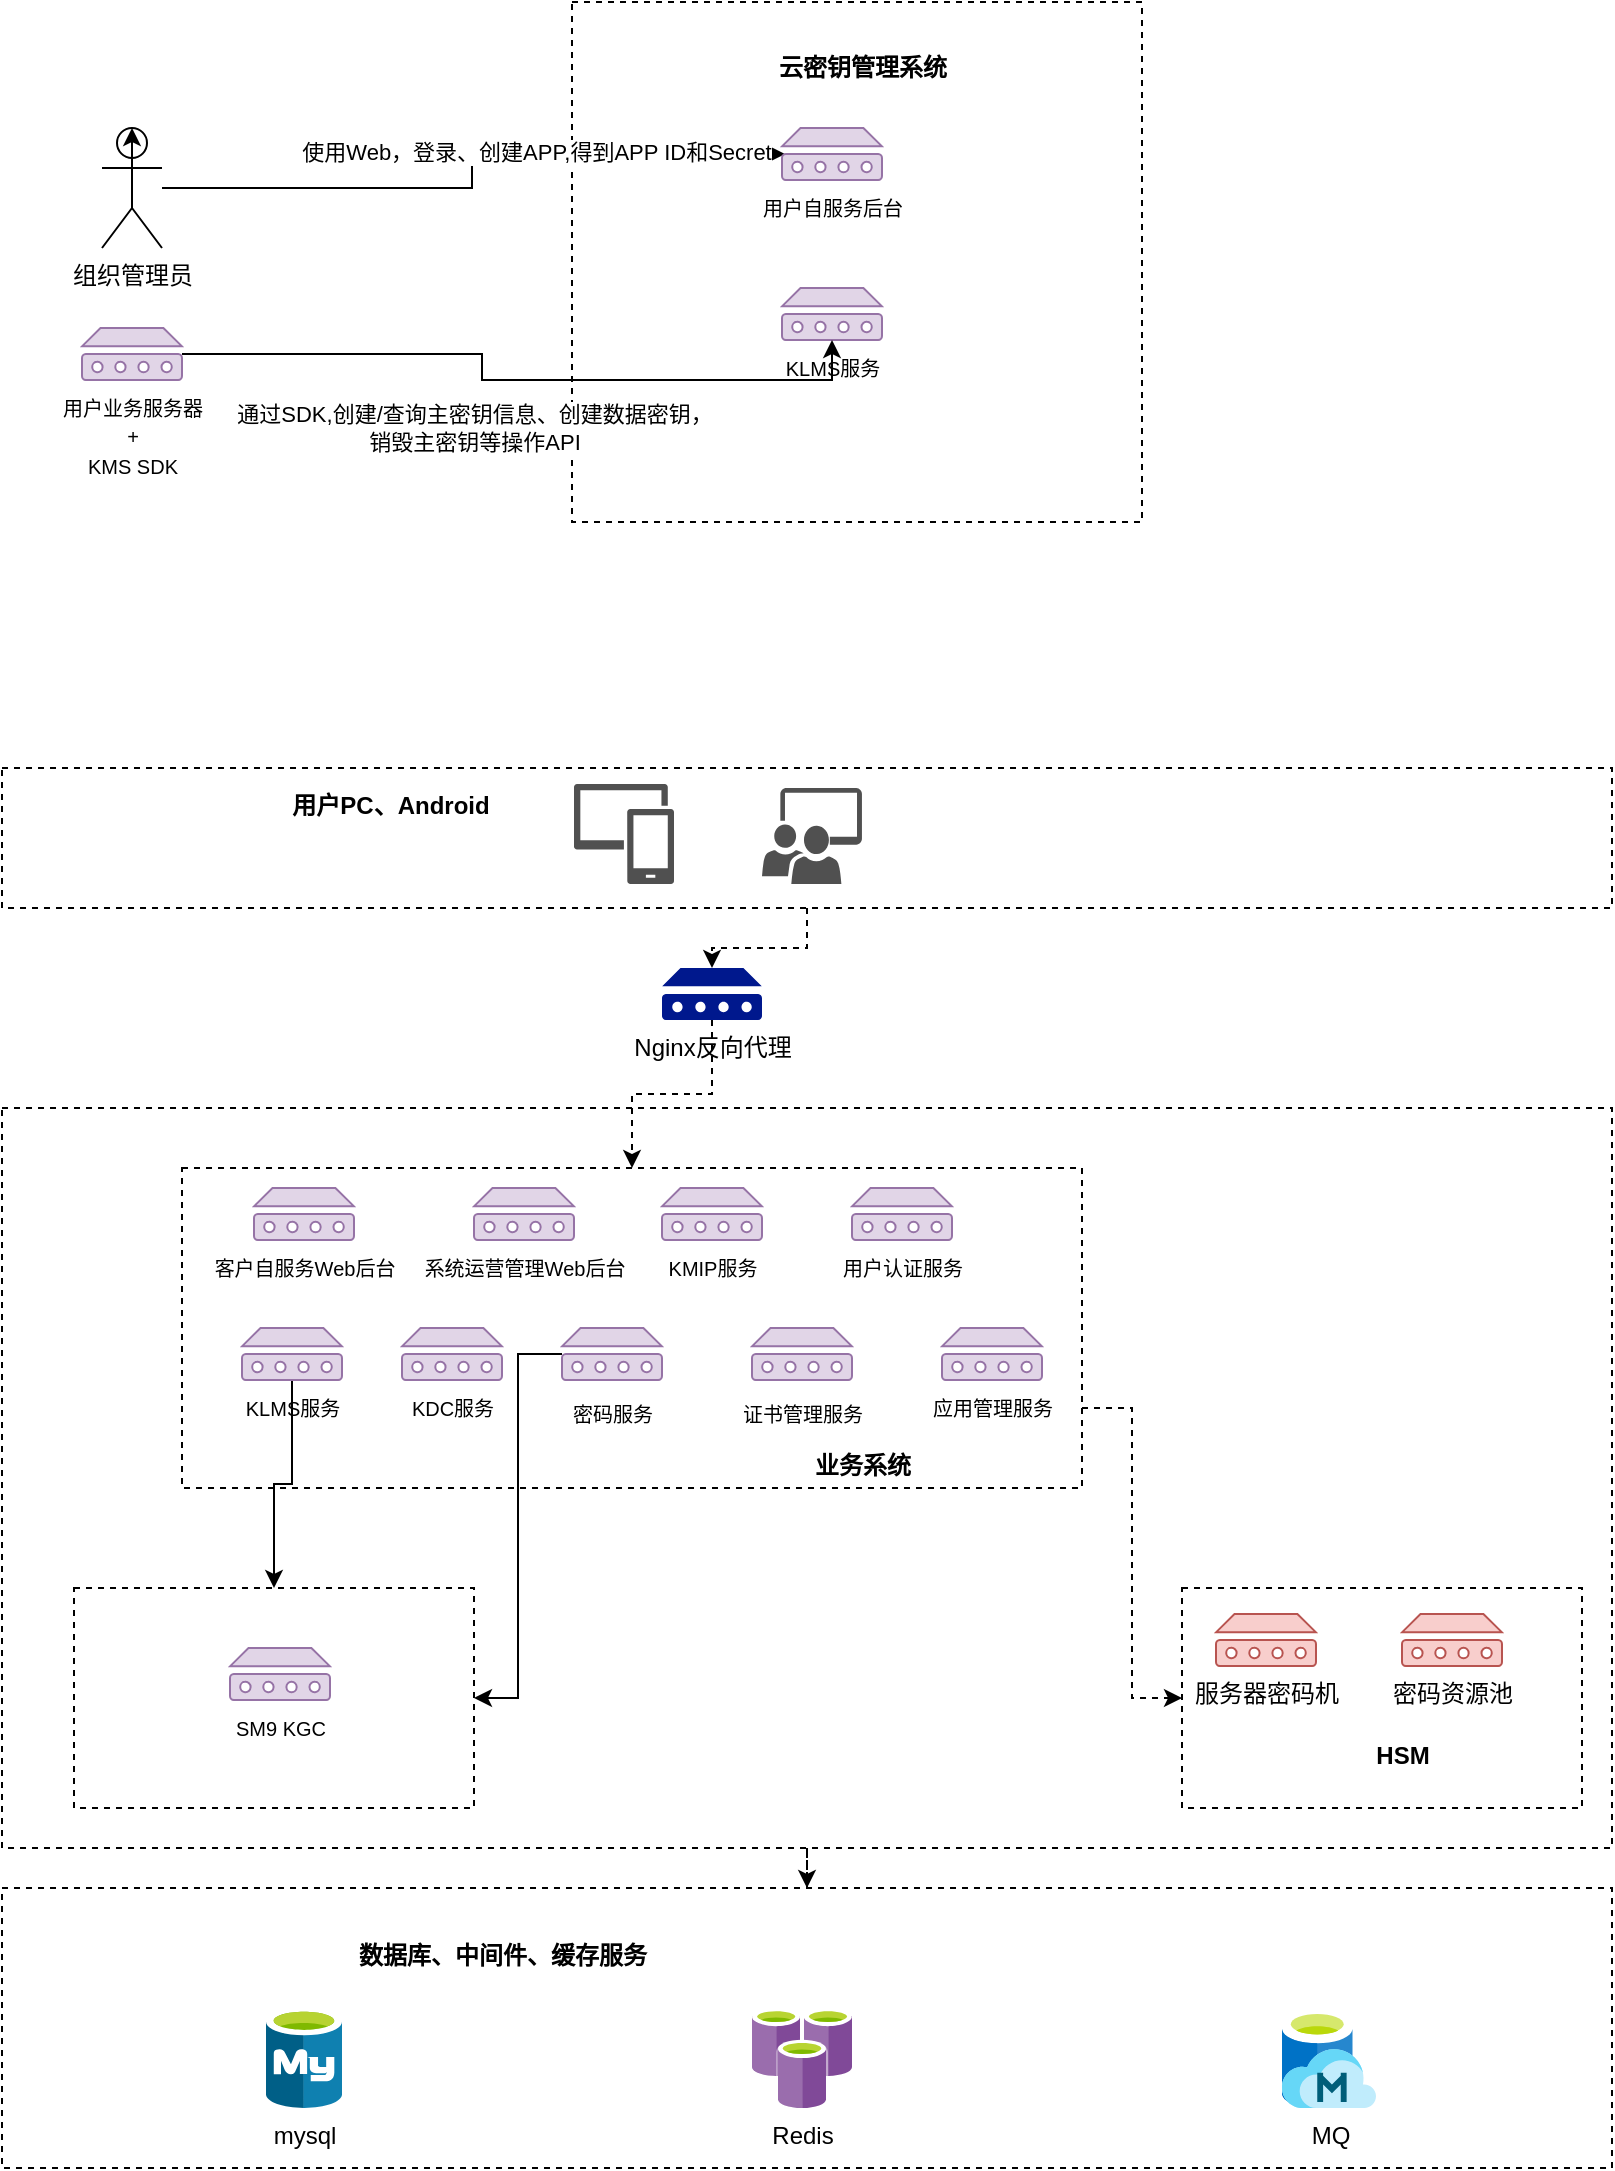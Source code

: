 <mxfile version="14.5.10" type="github">
  <diagram id="9O8iGurEwM00Xgr4C-jm" name="Page-1">
    <mxGraphModel dx="945" dy="1844" grid="1" gridSize="10" guides="1" tooltips="1" connect="1" arrows="1" fold="1" page="1" pageScale="1" pageWidth="827" pageHeight="1169" math="0" shadow="0">
      <root>
        <mxCell id="0" />
        <mxCell id="1" parent="0" />
        <mxCell id="bdORp0koGo3pnS6SEYci-6" value="" style="rounded=0;whiteSpace=wrap;html=1;dashed=1;" vertex="1" parent="1">
          <mxGeometry x="425" y="-593" width="285" height="260" as="geometry" />
        </mxCell>
        <mxCell id="yc47rKHp-3bzyUVVMqOh-37" value="" style="rounded=0;whiteSpace=wrap;html=1;dashed=1;" parent="1" vertex="1">
          <mxGeometry x="730" y="200" width="190" height="110" as="geometry" />
        </mxCell>
        <mxCell id="yc47rKHp-3bzyUVVMqOh-47" style="edgeStyle=orthogonalEdgeStyle;rounded=0;jumpStyle=none;orthogonalLoop=1;jettySize=auto;html=1;entryX=0.5;entryY=0;entryDx=0;entryDy=0;dashed=1;" parent="1" source="sZk2TDIeKRRrlAcCxrl2-5" target="sZk2TDIeKRRrlAcCxrl2-7" edge="1">
          <mxGeometry relative="1" as="geometry" />
        </mxCell>
        <mxCell id="yc47rKHp-3bzyUVVMqOh-48" style="edgeStyle=orthogonalEdgeStyle;rounded=0;jumpStyle=none;orthogonalLoop=1;jettySize=auto;html=1;entryX=1;entryY=0.5;entryDx=0;entryDy=0;dashed=1;exitX=0;exitY=0.5;exitDx=0;exitDy=0;" parent="1" source="sZk2TDIeKRRrlAcCxrl2-3" edge="1">
          <mxGeometry relative="1" as="geometry">
            <mxPoint x="275" y="180" as="targetPoint" />
          </mxGeometry>
        </mxCell>
        <mxCell id="sZk2TDIeKRRrlAcCxrl2-5" value="" style="rounded=0;whiteSpace=wrap;html=1;dashed=1;" parent="1" vertex="1">
          <mxGeometry x="140" y="-40" width="805" height="370" as="geometry" />
        </mxCell>
        <mxCell id="sZk2TDIeKRRrlAcCxrl2-9" value="" style="rounded=0;whiteSpace=wrap;html=1;dashed=1;" parent="1" vertex="1">
          <mxGeometry x="730" y="200" width="200" height="110" as="geometry" />
        </mxCell>
        <mxCell id="sZk2TDIeKRRrlAcCxrl2-7" value="" style="rounded=0;whiteSpace=wrap;html=1;dashed=1;" parent="1" vertex="1">
          <mxGeometry x="140" y="350" width="805" height="140" as="geometry" />
        </mxCell>
        <mxCell id="yc47rKHp-3bzyUVVMqOh-39" style="edgeStyle=orthogonalEdgeStyle;rounded=0;jumpStyle=none;orthogonalLoop=1;jettySize=auto;html=1;exitX=1;exitY=0.75;exitDx=0;exitDy=0;entryX=0;entryY=0.5;entryDx=0;entryDy=0;dashed=1;" parent="1" source="sZk2TDIeKRRrlAcCxrl2-3" target="sZk2TDIeKRRrlAcCxrl2-9" edge="1">
          <mxGeometry relative="1" as="geometry" />
        </mxCell>
        <mxCell id="sZk2TDIeKRRrlAcCxrl2-3" value="" style="rounded=0;whiteSpace=wrap;html=1;dashed=1;" parent="1" vertex="1">
          <mxGeometry x="230" y="-10" width="450" height="160" as="geometry" />
        </mxCell>
        <mxCell id="sZk2TDIeKRRrlAcCxrl2-4" value="&lt;span style=&quot;font-size: 12px&quot;&gt;数据库、中间件、缓存服务&lt;/span&gt;" style="text;strokeColor=none;fillColor=none;html=1;fontSize=24;fontStyle=1;verticalAlign=middle;align=center;dashed=1;" parent="1" vertex="1">
          <mxGeometry x="310" y="360" width="160" height="40" as="geometry" />
        </mxCell>
        <mxCell id="sZk2TDIeKRRrlAcCxrl2-8" value="&lt;span style=&quot;font-size: 12px&quot;&gt;业务系统&lt;/span&gt;" style="text;strokeColor=none;fillColor=none;html=1;fontSize=24;fontStyle=1;verticalAlign=middle;align=center;dashed=1;" parent="1" vertex="1">
          <mxGeometry x="490" y="115" width="160" height="40" as="geometry" />
        </mxCell>
        <mxCell id="yc47rKHp-3bzyUVVMqOh-3" value="mysql" style="aspect=fixed;html=1;points=[];align=center;image;fontSize=12;image=img/lib/mscae/Azure_Database_for_MySQL_servers.svg;dashed=1;" parent="1" vertex="1">
          <mxGeometry x="272" y="410" width="38" height="50" as="geometry" />
        </mxCell>
        <mxCell id="yc47rKHp-3bzyUVVMqOh-5" value="Redis" style="aspect=fixed;html=1;points=[];align=center;image;fontSize=12;image=img/lib/mscae/Azure_Cache_for_Redis.svg;dashed=1;" parent="1" vertex="1">
          <mxGeometry x="515" y="410" width="50" height="50" as="geometry" />
        </mxCell>
        <mxCell id="yc47rKHp-3bzyUVVMqOh-6" value="MQ" style="aspect=fixed;html=1;points=[];align=center;image;fontSize=12;image=img/lib/mscae/Managed_Databases.svg;dashed=1;" parent="1" vertex="1">
          <mxGeometry x="780" y="410" width="47" height="50" as="geometry" />
        </mxCell>
        <mxCell id="yc47rKHp-3bzyUVVMqOh-14" style="edgeStyle=orthogonalEdgeStyle;rounded=0;jumpStyle=none;orthogonalLoop=1;jettySize=auto;html=1;dashed=1;" parent="1" source="yc47rKHp-3bzyUVVMqOh-8" target="sZk2TDIeKRRrlAcCxrl2-3" edge="1">
          <mxGeometry relative="1" as="geometry">
            <mxPoint x="485" y="-30" as="targetPoint" />
          </mxGeometry>
        </mxCell>
        <mxCell id="yc47rKHp-3bzyUVVMqOh-8" value="Nginx反向代理" style="aspect=fixed;pointerEvents=1;shadow=0;dashed=0;html=1;strokeColor=none;labelPosition=center;verticalLabelPosition=bottom;verticalAlign=top;align=center;fillColor=#00188D;shape=mxgraph.mscae.enterprise.device" parent="1" vertex="1">
          <mxGeometry x="470" y="-110" width="50" height="26" as="geometry" />
        </mxCell>
        <mxCell id="yc47rKHp-3bzyUVVMqOh-20" value="&lt;font size=&quot;1&quot;&gt;客户自服务Web后台&lt;/font&gt;" style="aspect=fixed;pointerEvents=1;shadow=0;dashed=0;html=1;strokeColor=#9673a6;labelPosition=center;verticalLabelPosition=bottom;verticalAlign=top;align=center;fillColor=#e1d5e7;shape=mxgraph.mscae.enterprise.device" parent="1" vertex="1">
          <mxGeometry x="266" width="50" height="26" as="geometry" />
        </mxCell>
        <mxCell id="yc47rKHp-3bzyUVVMqOh-22" value="&lt;font size=&quot;1&quot;&gt;系统运营管理Web后台&lt;/font&gt;" style="aspect=fixed;pointerEvents=1;shadow=0;dashed=0;html=1;strokeColor=#9673a6;labelPosition=center;verticalLabelPosition=bottom;verticalAlign=top;align=center;fillColor=#e1d5e7;shape=mxgraph.mscae.enterprise.device" parent="1" vertex="1">
          <mxGeometry x="376" width="50" height="26" as="geometry" />
        </mxCell>
        <mxCell id="yc47rKHp-3bzyUVVMqOh-23" value="&lt;font size=&quot;1&quot;&gt;KMIP服务&lt;/font&gt;" style="aspect=fixed;pointerEvents=1;shadow=0;dashed=0;html=1;strokeColor=#9673a6;labelPosition=center;verticalLabelPosition=bottom;verticalAlign=top;align=center;fillColor=#e1d5e7;shape=mxgraph.mscae.enterprise.device" parent="1" vertex="1">
          <mxGeometry x="470" width="50" height="26" as="geometry" />
        </mxCell>
        <mxCell id="yc47rKHp-3bzyUVVMqOh-24" value="&lt;font size=&quot;1&quot;&gt;用户认证服务&lt;/font&gt;" style="aspect=fixed;pointerEvents=1;shadow=0;dashed=0;html=1;strokeColor=#9673a6;labelPosition=center;verticalLabelPosition=bottom;verticalAlign=top;align=center;fillColor=#e1d5e7;shape=mxgraph.mscae.enterprise.device" parent="1" vertex="1">
          <mxGeometry x="565" width="50" height="26" as="geometry" />
        </mxCell>
        <mxCell id="BrWj3g4MpUX0fR22nen--9" style="edgeStyle=orthogonalEdgeStyle;rounded=0;orthogonalLoop=1;jettySize=auto;html=1;entryX=1;entryY=0.5;entryDx=0;entryDy=0;" parent="1" source="yc47rKHp-3bzyUVVMqOh-25" target="BrWj3g4MpUX0fR22nen--2" edge="1">
          <mxGeometry relative="1" as="geometry" />
        </mxCell>
        <mxCell id="yc47rKHp-3bzyUVVMqOh-25" value="&lt;p class=&quot;MsoNormal&quot; align=&quot;center&quot; style=&quot;margin: 0pt 0pt 0.0pt ; line-height: 21px ; text-indent: 0pt&quot;&gt;&lt;font size=&quot;1&quot;&gt;密码服务&lt;/font&gt;&lt;/p&gt;" style="aspect=fixed;pointerEvents=1;shadow=0;dashed=0;html=1;strokeColor=#9673a6;labelPosition=center;verticalLabelPosition=bottom;verticalAlign=top;align=center;fillColor=#e1d5e7;shape=mxgraph.mscae.enterprise.device" parent="1" vertex="1">
          <mxGeometry x="420" y="70" width="50" height="26" as="geometry" />
        </mxCell>
        <mxCell id="BrWj3g4MpUX0fR22nen--6" style="edgeStyle=orthogonalEdgeStyle;rounded=0;orthogonalLoop=1;jettySize=auto;html=1;entryX=0.5;entryY=0;entryDx=0;entryDy=0;" parent="1" source="yc47rKHp-3bzyUVVMqOh-26" target="BrWj3g4MpUX0fR22nen--2" edge="1">
          <mxGeometry relative="1" as="geometry" />
        </mxCell>
        <mxCell id="yc47rKHp-3bzyUVVMqOh-26" value="&lt;font size=&quot;1&quot;&gt;KLMS服务&lt;/font&gt;" style="aspect=fixed;pointerEvents=1;shadow=0;dashed=0;html=1;strokeColor=#9673a6;labelPosition=center;verticalLabelPosition=bottom;verticalAlign=top;align=center;fillColor=#e1d5e7;shape=mxgraph.mscae.enterprise.device" parent="1" vertex="1">
          <mxGeometry x="260" y="70" width="50" height="26" as="geometry" />
        </mxCell>
        <mxCell id="yc47rKHp-3bzyUVVMqOh-27" value="&lt;font size=&quot;1&quot;&gt;KDC服务&lt;/font&gt;" style="aspect=fixed;pointerEvents=1;shadow=0;dashed=0;html=1;strokeColor=#9673a6;labelPosition=center;verticalLabelPosition=bottom;verticalAlign=top;align=center;fillColor=#e1d5e7;shape=mxgraph.mscae.enterprise.device" parent="1" vertex="1">
          <mxGeometry x="340" y="70" width="50" height="26" as="geometry" />
        </mxCell>
        <mxCell id="yc47rKHp-3bzyUVVMqOh-28" value="&lt;p class=&quot;MsoNormal&quot; align=&quot;center&quot; style=&quot;margin: 0pt 0pt 0.0pt ; line-height: 21px ; text-indent: 0pt&quot;&gt;&lt;font size=&quot;1&quot;&gt;证书管理服务&lt;/font&gt;&lt;/p&gt;" style="aspect=fixed;pointerEvents=1;shadow=0;dashed=0;html=1;strokeColor=#9673a6;labelPosition=center;verticalLabelPosition=bottom;verticalAlign=top;align=center;fillColor=#e1d5e7;shape=mxgraph.mscae.enterprise.device" parent="1" vertex="1">
          <mxGeometry x="515" y="70" width="50" height="26" as="geometry" />
        </mxCell>
        <mxCell id="yc47rKHp-3bzyUVVMqOh-31" value="&lt;span style=&quot;font-size: 12px&quot;&gt;HSM&lt;/span&gt;" style="text;strokeColor=none;fillColor=none;html=1;fontSize=24;fontStyle=1;verticalAlign=middle;align=center;dashed=1;" parent="1" vertex="1">
          <mxGeometry x="760" y="260" width="160" height="40" as="geometry" />
        </mxCell>
        <mxCell id="yc47rKHp-3bzyUVVMqOh-32" value="服务器密码机" style="aspect=fixed;pointerEvents=1;shadow=0;dashed=0;html=1;strokeColor=#b85450;labelPosition=center;verticalLabelPosition=bottom;verticalAlign=top;align=center;fillColor=#f8cecc;shape=mxgraph.mscae.enterprise.device" parent="1" vertex="1">
          <mxGeometry x="747" y="213" width="50" height="26" as="geometry" />
        </mxCell>
        <mxCell id="yc47rKHp-3bzyUVVMqOh-33" value="密码资源池" style="aspect=fixed;pointerEvents=1;shadow=0;dashed=0;html=1;strokeColor=#b85450;labelPosition=center;verticalLabelPosition=bottom;verticalAlign=top;align=center;fillColor=#f8cecc;shape=mxgraph.mscae.enterprise.device" parent="1" vertex="1">
          <mxGeometry x="840" y="213" width="50" height="26" as="geometry" />
        </mxCell>
        <mxCell id="yc47rKHp-3bzyUVVMqOh-46" style="edgeStyle=orthogonalEdgeStyle;rounded=0;jumpStyle=none;orthogonalLoop=1;jettySize=auto;html=1;entryX=0.5;entryY=0;entryDx=0;entryDy=0;entryPerimeter=0;dashed=1;" parent="1" source="yc47rKHp-3bzyUVVMqOh-40" target="yc47rKHp-3bzyUVVMqOh-8" edge="1">
          <mxGeometry relative="1" as="geometry" />
        </mxCell>
        <mxCell id="yc47rKHp-3bzyUVVMqOh-40" value="" style="rounded=0;whiteSpace=wrap;html=1;dashed=1;" parent="1" vertex="1">
          <mxGeometry x="140" y="-210" width="805" height="70" as="geometry" />
        </mxCell>
        <mxCell id="yc47rKHp-3bzyUVVMqOh-41" value="&lt;span style=&quot;font-size: 12px&quot;&gt;用户PC、Android&lt;/span&gt;" style="text;strokeColor=none;fillColor=none;html=1;fontSize=24;fontStyle=1;verticalAlign=middle;align=center;dashed=1;" parent="1" vertex="1">
          <mxGeometry x="254" y="-215" width="160" height="40" as="geometry" />
        </mxCell>
        <mxCell id="yc47rKHp-3bzyUVVMqOh-44" value="" style="pointerEvents=1;shadow=0;dashed=0;html=1;strokeColor=none;labelPosition=center;verticalLabelPosition=bottom;verticalAlign=top;align=center;fillColor=#505050;shape=mxgraph.mscae.intune.groups" parent="1" vertex="1">
          <mxGeometry x="520" y="-200" width="50" height="48" as="geometry" />
        </mxCell>
        <mxCell id="yc47rKHp-3bzyUVVMqOh-45" value="" style="pointerEvents=1;shadow=0;dashed=0;html=1;strokeColor=none;labelPosition=center;verticalLabelPosition=bottom;verticalAlign=top;align=center;fillColor=#505050;shape=mxgraph.mscae.intune.device_group" parent="1" vertex="1">
          <mxGeometry x="426" y="-202" width="50" height="50" as="geometry" />
        </mxCell>
        <mxCell id="BrWj3g4MpUX0fR22nen--2" value="" style="rounded=0;whiteSpace=wrap;html=1;dashed=1;" parent="1" vertex="1">
          <mxGeometry x="176" y="200" width="200" height="110" as="geometry" />
        </mxCell>
        <mxCell id="BrWj3g4MpUX0fR22nen--5" value="&lt;font size=&quot;1&quot;&gt;SM9 KGC&lt;/font&gt;" style="aspect=fixed;pointerEvents=1;shadow=0;dashed=0;html=1;strokeColor=#9673a6;labelPosition=center;verticalLabelPosition=bottom;verticalAlign=top;align=center;fillColor=#e1d5e7;shape=mxgraph.mscae.enterprise.device" parent="1" vertex="1">
          <mxGeometry x="254" y="230" width="50" height="26" as="geometry" />
        </mxCell>
        <mxCell id="BrWj3g4MpUX0fR22nen--7" value="&lt;font size=&quot;1&quot;&gt;应用管理服务&lt;/font&gt;" style="aspect=fixed;pointerEvents=1;shadow=0;dashed=0;html=1;strokeColor=#9673a6;labelPosition=center;verticalLabelPosition=bottom;verticalAlign=top;align=center;fillColor=#e1d5e7;shape=mxgraph.mscae.enterprise.device" parent="1" vertex="1">
          <mxGeometry x="610" y="70" width="50" height="26" as="geometry" />
        </mxCell>
        <mxCell id="bdORp0koGo3pnS6SEYci-3" style="edgeStyle=orthogonalEdgeStyle;rounded=0;orthogonalLoop=1;jettySize=auto;html=1;entryX=0.03;entryY=0.5;entryDx=0;entryDy=0;entryPerimeter=0;" edge="1" parent="1" source="bdORp0koGo3pnS6SEYci-1" target="bdORp0koGo3pnS6SEYci-2">
          <mxGeometry relative="1" as="geometry">
            <mxPoint x="410" y="-480" as="targetPoint" />
          </mxGeometry>
        </mxCell>
        <mxCell id="bdORp0koGo3pnS6SEYci-4" value="使用Web，登录、创建APP,得到APP ID和Secret" style="edgeLabel;html=1;align=center;verticalAlign=middle;resizable=0;points=[];" vertex="1" connectable="0" parent="bdORp0koGo3pnS6SEYci-3">
          <mxGeometry x="0.241" y="1" relative="1" as="geometry">
            <mxPoint as="offset" />
          </mxGeometry>
        </mxCell>
        <mxCell id="bdORp0koGo3pnS6SEYci-1" value="组织管理员" style="shape=umlActor;verticalLabelPosition=bottom;verticalAlign=top;html=1;outlineConnect=0;" vertex="1" parent="1">
          <mxGeometry x="190" y="-530" width="30" height="60" as="geometry" />
        </mxCell>
        <mxCell id="bdORp0koGo3pnS6SEYci-2" value="&lt;font size=&quot;1&quot;&gt;用户自服务后台&lt;br&gt;&lt;/font&gt;" style="aspect=fixed;pointerEvents=1;shadow=0;dashed=0;html=1;strokeColor=#9673a6;labelPosition=center;verticalLabelPosition=bottom;verticalAlign=top;align=center;fillColor=#e1d5e7;shape=mxgraph.mscae.enterprise.device" vertex="1" parent="1">
          <mxGeometry x="530" y="-530" width="50" height="26" as="geometry" />
        </mxCell>
        <mxCell id="bdORp0koGo3pnS6SEYci-5" style="edgeStyle=orthogonalEdgeStyle;rounded=0;orthogonalLoop=1;jettySize=auto;html=1;exitX=0.5;exitY=1;exitDx=0;exitDy=0;exitPerimeter=0;" edge="1" parent="1" source="bdORp0koGo3pnS6SEYci-2" target="bdORp0koGo3pnS6SEYci-2">
          <mxGeometry relative="1" as="geometry" />
        </mxCell>
        <mxCell id="bdORp0koGo3pnS6SEYci-7" value="&lt;span style=&quot;font-size: 12px&quot;&gt;云密钥管理系统&lt;/span&gt;" style="text;strokeColor=none;fillColor=none;html=1;fontSize=24;fontStyle=1;verticalAlign=middle;align=center;dashed=1;" vertex="1" parent="1">
          <mxGeometry x="490" y="-584" width="160" height="40" as="geometry" />
        </mxCell>
        <mxCell id="bdORp0koGo3pnS6SEYci-8" value="&lt;font size=&quot;1&quot;&gt;KLMS服务&lt;br&gt;&lt;/font&gt;" style="aspect=fixed;pointerEvents=1;shadow=0;dashed=0;html=1;strokeColor=#9673a6;labelPosition=center;verticalLabelPosition=bottom;verticalAlign=top;align=center;fillColor=#e1d5e7;shape=mxgraph.mscae.enterprise.device" vertex="1" parent="1">
          <mxGeometry x="530" y="-450" width="50" height="26" as="geometry" />
        </mxCell>
        <mxCell id="bdORp0koGo3pnS6SEYci-11" style="edgeStyle=orthogonalEdgeStyle;rounded=0;orthogonalLoop=1;jettySize=auto;html=1;entryX=0.5;entryY=1;entryDx=0;entryDy=0;entryPerimeter=0;" edge="1" parent="1" source="bdORp0koGo3pnS6SEYci-9" target="bdORp0koGo3pnS6SEYci-8">
          <mxGeometry relative="1" as="geometry" />
        </mxCell>
        <mxCell id="bdORp0koGo3pnS6SEYci-12" value="通过SDK,创建/查询主密钥信息、创建数据密钥，&lt;br&gt;销毁主密钥等操作API" style="edgeLabel;html=1;align=center;verticalAlign=middle;resizable=0;points=[];" vertex="1" connectable="0" parent="bdORp0koGo3pnS6SEYci-11">
          <mxGeometry x="0.035" y="4" relative="1" as="geometry">
            <mxPoint x="-27" y="28" as="offset" />
          </mxGeometry>
        </mxCell>
        <mxCell id="bdORp0koGo3pnS6SEYci-9" value="&lt;font size=&quot;1&quot;&gt;用户业务服务器&lt;br&gt;+&lt;br&gt;KMS SDK&lt;br&gt;&lt;/font&gt;" style="aspect=fixed;pointerEvents=1;shadow=0;dashed=0;html=1;strokeColor=#9673a6;labelPosition=center;verticalLabelPosition=bottom;verticalAlign=top;align=center;fillColor=#e1d5e7;shape=mxgraph.mscae.enterprise.device" vertex="1" parent="1">
          <mxGeometry x="180" y="-430" width="50" height="26" as="geometry" />
        </mxCell>
        <mxCell id="bdORp0koGo3pnS6SEYci-13" style="edgeStyle=orthogonalEdgeStyle;rounded=0;orthogonalLoop=1;jettySize=auto;html=1;exitX=0.5;exitY=0.5;exitDx=0;exitDy=0;exitPerimeter=0;entryX=0.5;entryY=0;entryDx=0;entryDy=0;entryPerimeter=0;" edge="1" parent="1" source="bdORp0koGo3pnS6SEYci-1" target="bdORp0koGo3pnS6SEYci-1">
          <mxGeometry relative="1" as="geometry" />
        </mxCell>
      </root>
    </mxGraphModel>
  </diagram>
</mxfile>
